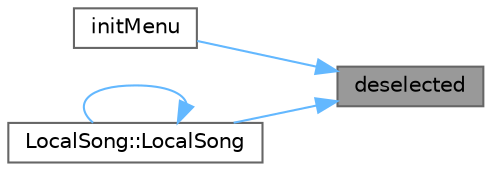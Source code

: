 digraph "deselected"
{
 // LATEX_PDF_SIZE
  bgcolor="transparent";
  edge [fontname=Helvetica,fontsize=10,labelfontname=Helvetica,labelfontsize=10];
  node [fontname=Helvetica,fontsize=10,shape=box,height=0.2,width=0.4];
  rankdir="RL";
  Node1 [id="Node000001",label="deselected",height=0.2,width=0.4,color="gray40", fillcolor="grey60", style="filled", fontcolor="black",tooltip="取消选中排序选项信号"];
  Node1 -> Node2 [id="edge1_Node000001_Node000002",dir="back",color="steelblue1",style="solid",tooltip=" "];
  Node2 [id="Node000002",label="initMenu",height=0.2,width=0.4,color="grey40", fillcolor="white", style="filled",URL="$class_sort_option_menu.html#a9b45abf428270b1d7e17309e9fc6fe1f",tooltip="初始化菜单布局和内容"];
  Node1 -> Node3 [id="edge2_Node000001_Node000003",dir="back",color="steelblue1",style="solid",tooltip=" "];
  Node3 [id="Node000003",label="LocalSong::LocalSong",height=0.2,width=0.4,color="grey40", fillcolor="white", style="filled",URL="$class_local_song.html#a9375f55dd6d49239d63d3c19eaef2237",tooltip="构造函数，初始化本地歌曲界面"];
  Node3 -> Node3 [id="edge3_Node000003_Node000003",dir="back",color="steelblue1",style="solid",tooltip=" "];
}
